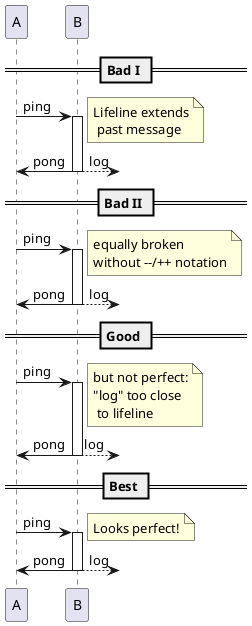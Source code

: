 {
  "sha1": "ekj4652s9ie0zhrwwzkwdetkqt18o9o",
  "insertion": {
    "when": "2024-06-06T17:24:18.657Z",
    "url": "https://github.com/plantuml/plantuml/issues/1094",
    "user": "plantuml@gmail.com"
  }
}
@startuml
!pragma teoz true
== Bad I ==
A -> B ++		: ping   
note right: Lifeline extends\n past message
B -->? : log
& B -> A --		: pong
== Bad II ==
A -> B 			: ping   
Activate B
note right: equally broken\nwithout --/++ notation
B -->? : log
& B -> A 		: pong
Deactivate B
== Good ==
A -> B ++		: ping
note right: but not perfect:\n"log" too close\n to lifeline  
B -> A --		: pong
& B -->? : log
== Best ==
A -> B 			: ping   
Activate B
note right: Looks perfect!
B -->? : log
Deactivate B
& B -> A 		: pong
@enduml
